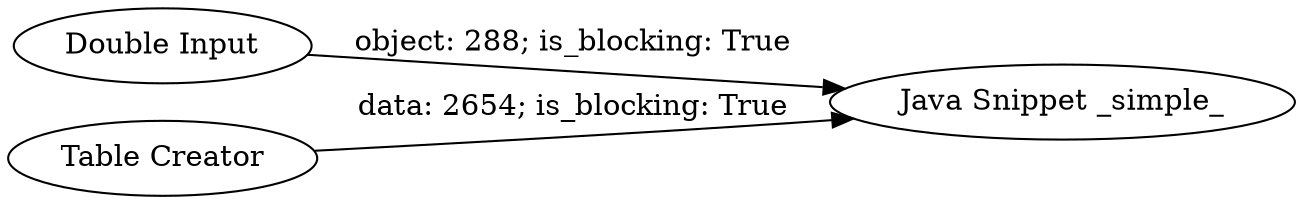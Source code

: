 digraph {
	"6253115326258307781_12" [label="Java Snippet _simple_"]
	"6253115326258307781_3" [label="Double Input"]
	"6253115326258307781_1" [label="Table Creator"]
	"6253115326258307781_1" -> "6253115326258307781_12" [label="data: 2654; is_blocking: True"]
	"6253115326258307781_3" -> "6253115326258307781_12" [label="object: 288; is_blocking: True"]
	rankdir=LR
}

